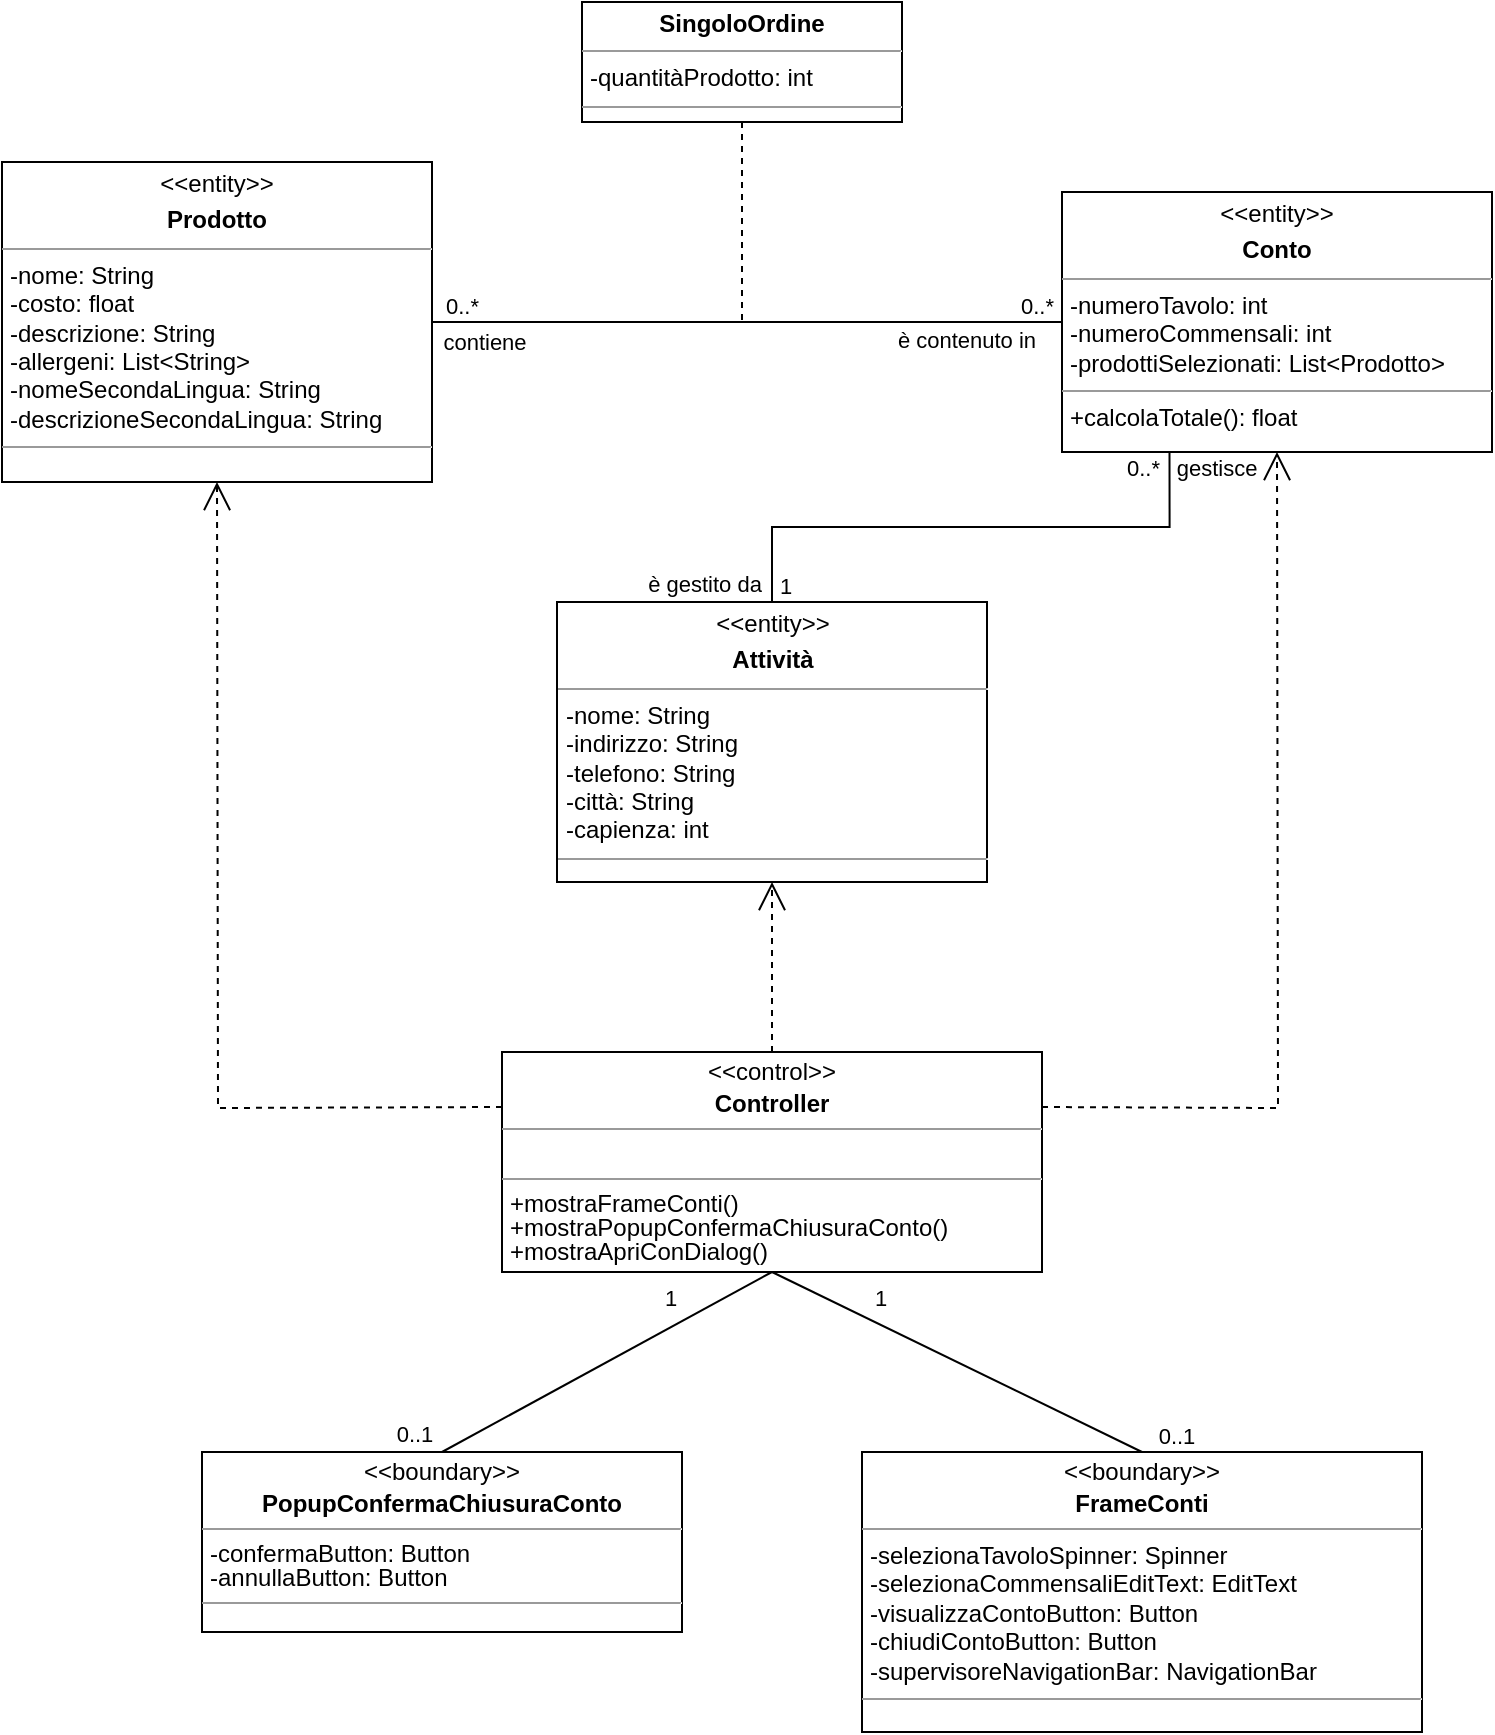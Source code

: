 <mxfile version="20.8.3" type="github">
  <diagram id="A2DiS_3SIA8T0WvpOrg7" name="Pagina-1">
    <mxGraphModel dx="1050" dy="541" grid="1" gridSize="10" guides="1" tooltips="1" connect="1" arrows="1" fold="1" page="1" pageScale="1" pageWidth="827" pageHeight="1169" math="0" shadow="0">
      <root>
        <mxCell id="0" />
        <mxCell id="1" parent="0" />
        <mxCell id="smrWkmQxFFEiix12zCdJ-4" value="&lt;p style=&quot;margin: 4px 0px 0px; text-align: center; line-height: 100%;&quot;&gt;&amp;lt;&amp;lt;boundary&amp;gt;&amp;gt;&lt;/p&gt;&lt;p style=&quot;margin: 4px 0px 0px; text-align: center; line-height: 100%;&quot;&gt;&lt;b&gt;FrameConti&lt;/b&gt;&lt;/p&gt;&lt;hr size=&quot;1&quot;&gt;&lt;p style=&quot;border-color: var(--border-color); margin: 0px 0px 0px 4px;&quot;&gt;&lt;span style=&quot;background-color: initial;&quot;&gt;-selezionaTavoloSpinner: Spinner&lt;/span&gt;&lt;/p&gt;&lt;p style=&quot;border-color: var(--border-color); margin: 0px 0px 0px 4px;&quot;&gt;-selezionaCommensaliEditText: EditText&lt;/p&gt;&lt;p style=&quot;border-color: var(--border-color); margin: 0px 0px 0px 4px;&quot;&gt;-visualizzaContoButton: Button&lt;/p&gt;&lt;p style=&quot;border-color: var(--border-color); margin: 0px 0px 0px 4px;&quot;&gt;-chiudiContoButton: Button&lt;/p&gt;&lt;p style=&quot;margin:0px;margin-left:4px;&quot;&gt;-supervisoreNavigationBar: NavigationBar&lt;/p&gt;&lt;hr size=&quot;1&quot;&gt;&lt;p style=&quot;margin:0px;margin-left:4px;&quot;&gt;&lt;br&gt;&lt;/p&gt;" style="verticalAlign=top;align=left;overflow=fill;fontSize=12;fontFamily=Helvetica;html=1;spacing=2;" parent="1" vertex="1">
          <mxGeometry x="460" y="765" width="280" height="140" as="geometry" />
        </mxCell>
        <mxCell id="smrWkmQxFFEiix12zCdJ-6" value="&lt;p style=&quot;margin: 4px 0px 0px; text-align: center; line-height: 100%;&quot;&gt;&amp;lt;&amp;lt;boundary&amp;gt;&amp;gt;&lt;/p&gt;&lt;p style=&quot;margin: 4px 0px 0px; text-align: center; line-height: 100%;&quot;&gt;&lt;b&gt;PopupConfermaChiusuraConto&lt;/b&gt;&lt;/p&gt;&lt;hr style=&quot;line-height: 100%;&quot; size=&quot;1&quot;&gt;&lt;p style=&quot;margin: 0px 0px 0px 4px; line-height: 100%;&quot;&gt;&lt;span style=&quot;background-color: initial;&quot;&gt;-confermaButton: Button&lt;/span&gt;&lt;br&gt;&lt;/p&gt;&lt;p style=&quot;margin: 0px 0px 0px 4px; line-height: 100%;&quot;&gt;-annullaButton: Button&lt;/p&gt;&lt;hr style=&quot;line-height: 100%;&quot; size=&quot;1&quot;&gt;&lt;p style=&quot;margin: 0px 0px 0px 4px; line-height: 100%;&quot;&gt;&lt;br&gt;&lt;/p&gt;" style="verticalAlign=top;align=left;overflow=fill;fontSize=12;fontFamily=Helvetica;html=1;" parent="1" vertex="1">
          <mxGeometry x="130" y="765" width="240" height="90" as="geometry" />
        </mxCell>
        <mxCell id="smrWkmQxFFEiix12zCdJ-7" value="&lt;p style=&quot;margin: 4px 0px 0px; text-align: center; line-height: 100%;&quot;&gt;&amp;lt;&amp;lt;control&amp;gt;&amp;gt;&lt;/p&gt;&lt;p style=&quot;margin: 4px 0px 0px; text-align: center; line-height: 100%;&quot;&gt;&lt;b&gt;Controller&lt;/b&gt;&lt;/p&gt;&lt;hr size=&quot;1&quot;&gt;&lt;p style=&quot;margin: 0px 0px 0px 4px; line-height: 100%;&quot;&gt;&lt;br&gt;&lt;/p&gt;&lt;hr size=&quot;1&quot;&gt;&lt;p style=&quot;margin: 0px 0px 0px 4px; line-height: 100%;&quot;&gt;&lt;span style=&quot;background-color: initial;&quot;&gt;+mostraFrameConti()&lt;/span&gt;&lt;br&gt;&lt;/p&gt;&lt;p style=&quot;margin: 0px 0px 0px 4px; line-height: 100%;&quot;&gt;+mostraPopupConfermaChiusuraConto()&lt;/p&gt;&lt;p style=&quot;margin: 0px 0px 0px 4px; line-height: 100%;&quot;&gt;+mostraApriConDialog()&lt;/p&gt;&lt;p style=&quot;margin: 0px 0px 0px 4px; line-height: 100%;&quot;&gt;&lt;br&gt;&lt;/p&gt;" style="verticalAlign=top;align=left;overflow=fill;fontSize=12;fontFamily=Helvetica;html=1;" parent="1" vertex="1">
          <mxGeometry x="280" y="565" width="270" height="110" as="geometry" />
        </mxCell>
        <mxCell id="bPmlSZXUQaOKZ6RCBKfo-1" value="" style="endArrow=none;html=1;rounded=0;entryX=0.5;entryY=1;entryDx=0;entryDy=0;exitX=0.5;exitY=0;exitDx=0;exitDy=0;" parent="1" source="smrWkmQxFFEiix12zCdJ-6" target="smrWkmQxFFEiix12zCdJ-7" edge="1">
          <mxGeometry width="50" height="50" relative="1" as="geometry">
            <mxPoint x="320" y="745" as="sourcePoint" />
            <mxPoint x="370" y="695" as="targetPoint" />
          </mxGeometry>
        </mxCell>
        <mxCell id="z3HW5x_6wCJZC3wx9gHa-7" value="0..1" style="edgeLabel;html=1;align=center;verticalAlign=middle;resizable=0;points=[];labelBackgroundColor=none;" vertex="1" connectable="0" parent="bPmlSZXUQaOKZ6RCBKfo-1">
          <mxGeometry x="-0.683" relative="1" as="geometry">
            <mxPoint x="-41" y="5" as="offset" />
          </mxGeometry>
        </mxCell>
        <mxCell id="z3HW5x_6wCJZC3wx9gHa-9" value="1" style="edgeLabel;html=1;align=center;verticalAlign=middle;resizable=0;points=[];" vertex="1" connectable="0" parent="bPmlSZXUQaOKZ6RCBKfo-1">
          <mxGeometry x="0.442" y="2" relative="1" as="geometry">
            <mxPoint x="-4" y="-11" as="offset" />
          </mxGeometry>
        </mxCell>
        <mxCell id="bPmlSZXUQaOKZ6RCBKfo-2" value="" style="endArrow=none;html=1;rounded=0;entryX=0.5;entryY=1;entryDx=0;entryDy=0;exitX=0.5;exitY=0;exitDx=0;exitDy=0;" parent="1" source="smrWkmQxFFEiix12zCdJ-4" target="smrWkmQxFFEiix12zCdJ-7" edge="1">
          <mxGeometry width="50" height="50" relative="1" as="geometry">
            <mxPoint x="410" y="755" as="sourcePoint" />
            <mxPoint x="460" y="705" as="targetPoint" />
          </mxGeometry>
        </mxCell>
        <mxCell id="z3HW5x_6wCJZC3wx9gHa-6" value="0..1" style="edgeLabel;html=1;align=center;verticalAlign=middle;resizable=0;points=[];labelBackgroundColor=none;" vertex="1" connectable="0" parent="bPmlSZXUQaOKZ6RCBKfo-2">
          <mxGeometry x="-0.411" y="-1" relative="1" as="geometry">
            <mxPoint x="71" y="19" as="offset" />
          </mxGeometry>
        </mxCell>
        <mxCell id="z3HW5x_6wCJZC3wx9gHa-8" value="1" style="edgeLabel;html=1;align=center;verticalAlign=middle;resizable=0;points=[];" vertex="1" connectable="0" parent="bPmlSZXUQaOKZ6RCBKfo-2">
          <mxGeometry x="0.568" relative="1" as="geometry">
            <mxPoint x="14" y="-7" as="offset" />
          </mxGeometry>
        </mxCell>
        <mxCell id="z3HW5x_6wCJZC3wx9gHa-1" value="&lt;p style=&quot;text-align: center; margin: 4px 0px 0px;&quot;&gt;&amp;lt;&amp;lt;entity&amp;gt;&amp;gt;&lt;/p&gt;&lt;p style=&quot;text-align: center; margin: 4px 0px 0px;&quot;&gt;&lt;b&gt;Conto&lt;/b&gt;&lt;/p&gt;&lt;hr size=&quot;1&quot;&gt;&lt;p style=&quot;margin:0px;margin-left:4px;&quot;&gt;-numeroTavolo: int&lt;/p&gt;&lt;p style=&quot;margin:0px;margin-left:4px;&quot;&gt;-numeroCommensali: int&lt;/p&gt;&lt;p style=&quot;margin:0px;margin-left:4px;&quot;&gt;-prodottiSelezionati: List&amp;lt;Prodotto&amp;gt;&lt;/p&gt;&lt;hr size=&quot;1&quot;&gt;&lt;p style=&quot;margin:0px;margin-left:4px;&quot;&gt;+calcolaTotale(): float&lt;/p&gt;" style="verticalAlign=top;align=left;overflow=fill;fontSize=12;fontFamily=Helvetica;html=1;" vertex="1" parent="1">
          <mxGeometry x="560" y="135" width="215" height="130" as="geometry" />
        </mxCell>
        <mxCell id="z3HW5x_6wCJZC3wx9gHa-2" value="&lt;p style=&quot;margin:0px;margin-top:4px;text-align:center;&quot;&gt;&amp;lt;&amp;lt;entity&amp;gt;&amp;gt;&lt;/p&gt;&lt;p style=&quot;margin:0px;margin-top:4px;text-align:center;&quot;&gt;&lt;b&gt;Prodotto&lt;/b&gt;&lt;/p&gt;&lt;hr size=&quot;1&quot;&gt;&lt;p style=&quot;margin:0px;margin-left:4px;&quot;&gt;-nome: String&lt;br&gt;&lt;/p&gt;&lt;p style=&quot;margin:0px;margin-left:4px;&quot;&gt;-costo: float&lt;/p&gt;&lt;p style=&quot;margin:0px;margin-left:4px;&quot;&gt;-descrizione: String&lt;/p&gt;&lt;p style=&quot;margin:0px;margin-left:4px;&quot;&gt;-allergeni: List&amp;lt;String&amp;gt;&lt;/p&gt;&lt;p style=&quot;margin:0px;margin-left:4px;&quot;&gt;-nomeSecondaLingua: String&lt;/p&gt;&lt;p style=&quot;margin:0px;margin-left:4px;&quot;&gt;-descrizioneSecondaLingua: String&lt;/p&gt;&lt;hr size=&quot;1&quot;&gt;&lt;p style=&quot;margin:0px;margin-left:4px;&quot;&gt;&lt;br&gt;&lt;/p&gt;" style="verticalAlign=top;align=left;overflow=fill;fontSize=12;fontFamily=Helvetica;html=1;" vertex="1" parent="1">
          <mxGeometry x="30" y="120" width="215" height="160" as="geometry" />
        </mxCell>
        <mxCell id="z3HW5x_6wCJZC3wx9gHa-3" value="" style="endArrow=none;html=1;edgeStyle=orthogonalEdgeStyle;rounded=0;entryX=0;entryY=0.5;entryDx=0;entryDy=0;exitX=1;exitY=0.5;exitDx=0;exitDy=0;" edge="1" parent="1" source="z3HW5x_6wCJZC3wx9gHa-2" target="z3HW5x_6wCJZC3wx9gHa-1">
          <mxGeometry relative="1" as="geometry">
            <mxPoint x="260" y="199.5" as="sourcePoint" />
            <mxPoint x="420" y="199.5" as="targetPoint" />
          </mxGeometry>
        </mxCell>
        <mxCell id="z3HW5x_6wCJZC3wx9gHa-4" value="0..*" style="edgeLabel;resizable=0;html=1;align=left;verticalAlign=bottom;labelBackgroundColor=none;" connectable="0" vertex="1" parent="z3HW5x_6wCJZC3wx9gHa-3">
          <mxGeometry x="-1" relative="1" as="geometry">
            <mxPoint x="5" as="offset" />
          </mxGeometry>
        </mxCell>
        <mxCell id="z3HW5x_6wCJZC3wx9gHa-5" value="0..*" style="edgeLabel;resizable=0;html=1;align=right;verticalAlign=bottom;labelBackgroundColor=none;" connectable="0" vertex="1" parent="z3HW5x_6wCJZC3wx9gHa-3">
          <mxGeometry x="1" relative="1" as="geometry">
            <mxPoint x="-4" as="offset" />
          </mxGeometry>
        </mxCell>
        <mxCell id="z3HW5x_6wCJZC3wx9gHa-12" value="contiene" style="edgeLabel;html=1;align=center;verticalAlign=middle;resizable=0;points=[];" vertex="1" connectable="0" parent="z3HW5x_6wCJZC3wx9gHa-3">
          <mxGeometry x="-0.268" relative="1" as="geometry">
            <mxPoint x="-90" y="10" as="offset" />
          </mxGeometry>
        </mxCell>
        <mxCell id="z3HW5x_6wCJZC3wx9gHa-13" value="è contenuto in" style="edgeLabel;html=1;align=center;verticalAlign=middle;resizable=0;points=[];" vertex="1" connectable="0" parent="z3HW5x_6wCJZC3wx9gHa-3">
          <mxGeometry x="0.683" y="-1" relative="1" as="geometry">
            <mxPoint x="2" y="8" as="offset" />
          </mxGeometry>
        </mxCell>
        <mxCell id="z3HW5x_6wCJZC3wx9gHa-10" value="&lt;p style=&quot;margin:0px;margin-top:4px;text-align:center;&quot;&gt;&lt;b&gt;SingoloOrdine&lt;/b&gt;&lt;/p&gt;&lt;hr size=&quot;1&quot;&gt;&lt;p style=&quot;margin:0px;margin-left:4px;&quot;&gt;-quantitàProdotto: int&lt;/p&gt;&lt;hr size=&quot;1&quot;&gt;&lt;p style=&quot;margin:0px;margin-left:4px;&quot;&gt;&lt;br&gt;&lt;/p&gt;" style="verticalAlign=top;align=left;overflow=fill;fontSize=12;fontFamily=Helvetica;html=1;labelBackgroundColor=none;" vertex="1" parent="1">
          <mxGeometry x="320" y="40" width="160" height="60" as="geometry" />
        </mxCell>
        <mxCell id="z3HW5x_6wCJZC3wx9gHa-11" value="" style="endArrow=none;html=1;rounded=0;dashed=1;exitX=0.5;exitY=1;exitDx=0;exitDy=0;" edge="1" parent="1" source="z3HW5x_6wCJZC3wx9gHa-10">
          <mxGeometry width="50" height="50" relative="1" as="geometry">
            <mxPoint x="420" y="130" as="sourcePoint" />
            <mxPoint x="400" y="200" as="targetPoint" />
          </mxGeometry>
        </mxCell>
        <mxCell id="z3HW5x_6wCJZC3wx9gHa-16" value="" style="endArrow=open;endSize=12;dashed=1;html=1;rounded=0;exitX=1;exitY=0.25;exitDx=0;exitDy=0;entryX=0.5;entryY=1;entryDx=0;entryDy=0;" edge="1" parent="1" source="smrWkmQxFFEiix12zCdJ-7" target="z3HW5x_6wCJZC3wx9gHa-1">
          <mxGeometry width="160" relative="1" as="geometry">
            <mxPoint x="540" y="510" as="sourcePoint" />
            <mxPoint x="700" y="510" as="targetPoint" />
            <Array as="points">
              <mxPoint x="668" y="593" />
            </Array>
          </mxGeometry>
        </mxCell>
        <mxCell id="z3HW5x_6wCJZC3wx9gHa-19" value="" style="endArrow=open;endSize=12;dashed=1;html=1;rounded=0;exitX=0;exitY=0.25;exitDx=0;exitDy=0;entryX=0.5;entryY=1;entryDx=0;entryDy=0;" edge="1" parent="1" source="smrWkmQxFFEiix12zCdJ-7" target="z3HW5x_6wCJZC3wx9gHa-2">
          <mxGeometry width="160" relative="1" as="geometry">
            <mxPoint x="120" y="500" as="sourcePoint" />
            <mxPoint x="332.5" y="340" as="targetPoint" />
            <Array as="points">
              <mxPoint x="138" y="593" />
            </Array>
          </mxGeometry>
        </mxCell>
        <mxCell id="z3HW5x_6wCJZC3wx9gHa-20" value="&lt;p style=&quot;margin:0px;margin-top:4px;text-align:center;&quot;&gt;&amp;lt;&amp;lt;entity&amp;gt;&amp;gt;&lt;/p&gt;&lt;p style=&quot;margin:0px;margin-top:4px;text-align:center;&quot;&gt;&lt;b&gt;Attività&lt;/b&gt;&lt;/p&gt;&lt;hr size=&quot;1&quot;&gt;&lt;p style=&quot;margin:0px;margin-left:4px;&quot;&gt;-nome: String&lt;br&gt;&lt;/p&gt;&lt;p style=&quot;margin:0px;margin-left:4px;&quot;&gt;-indirizzo: String&lt;/p&gt;&lt;p style=&quot;margin:0px;margin-left:4px;&quot;&gt;-telefono: String&lt;/p&gt;&lt;p style=&quot;margin:0px;margin-left:4px;&quot;&gt;-città: String&lt;/p&gt;&lt;p style=&quot;margin:0px;margin-left:4px;&quot;&gt;-capienza: int&lt;/p&gt;&lt;hr size=&quot;1&quot;&gt;&lt;p style=&quot;margin:0px;margin-left:4px;&quot;&gt;&lt;br&gt;&lt;/p&gt;" style="verticalAlign=top;align=left;overflow=fill;fontSize=12;fontFamily=Helvetica;html=1;" vertex="1" parent="1">
          <mxGeometry x="307.5" y="340" width="215" height="140" as="geometry" />
        </mxCell>
        <mxCell id="z3HW5x_6wCJZC3wx9gHa-21" value="" style="endArrow=open;endSize=12;dashed=1;html=1;rounded=0;exitX=0.5;exitY=0;exitDx=0;exitDy=0;entryX=0.5;entryY=1;entryDx=0;entryDy=0;" edge="1" parent="1" source="smrWkmQxFFEiix12zCdJ-7" target="z3HW5x_6wCJZC3wx9gHa-20">
          <mxGeometry width="160" relative="1" as="geometry">
            <mxPoint x="270" y="430" as="sourcePoint" />
            <mxPoint x="430" y="430" as="targetPoint" />
          </mxGeometry>
        </mxCell>
        <mxCell id="z3HW5x_6wCJZC3wx9gHa-22" value="" style="endArrow=none;html=1;edgeStyle=orthogonalEdgeStyle;rounded=0;exitX=0.5;exitY=0;exitDx=0;exitDy=0;entryX=0.25;entryY=1;entryDx=0;entryDy=0;" edge="1" parent="1" source="z3HW5x_6wCJZC3wx9gHa-20" target="z3HW5x_6wCJZC3wx9gHa-1">
          <mxGeometry relative="1" as="geometry">
            <mxPoint x="260" y="290" as="sourcePoint" />
            <mxPoint x="420" y="290" as="targetPoint" />
          </mxGeometry>
        </mxCell>
        <mxCell id="z3HW5x_6wCJZC3wx9gHa-23" value="1" style="edgeLabel;resizable=0;html=1;align=left;verticalAlign=bottom;labelBackgroundColor=none;" connectable="0" vertex="1" parent="z3HW5x_6wCJZC3wx9gHa-22">
          <mxGeometry x="-1" relative="1" as="geometry">
            <mxPoint x="2" as="offset" />
          </mxGeometry>
        </mxCell>
        <mxCell id="z3HW5x_6wCJZC3wx9gHa-24" value="0..*" style="edgeLabel;resizable=0;html=1;align=right;verticalAlign=bottom;labelBackgroundColor=none;" connectable="0" vertex="1" parent="z3HW5x_6wCJZC3wx9gHa-22">
          <mxGeometry x="1" relative="1" as="geometry">
            <mxPoint x="-4" y="17" as="offset" />
          </mxGeometry>
        </mxCell>
        <mxCell id="z3HW5x_6wCJZC3wx9gHa-25" value="gestisce" style="edgeLabel;html=1;align=center;verticalAlign=middle;resizable=0;points=[];labelBackgroundColor=none;" vertex="1" connectable="0" parent="z3HW5x_6wCJZC3wx9gHa-22">
          <mxGeometry x="-0.114" y="5" relative="1" as="geometry">
            <mxPoint x="138" y="-25" as="offset" />
          </mxGeometry>
        </mxCell>
        <mxCell id="z3HW5x_6wCJZC3wx9gHa-26" value="è gestito da" style="edgeLabel;html=1;align=center;verticalAlign=middle;resizable=0;points=[];labelBackgroundColor=none;" vertex="1" connectable="0" parent="z3HW5x_6wCJZC3wx9gHa-22">
          <mxGeometry x="-0.45" y="3" relative="1" as="geometry">
            <mxPoint x="-72" y="31" as="offset" />
          </mxGeometry>
        </mxCell>
      </root>
    </mxGraphModel>
  </diagram>
</mxfile>

